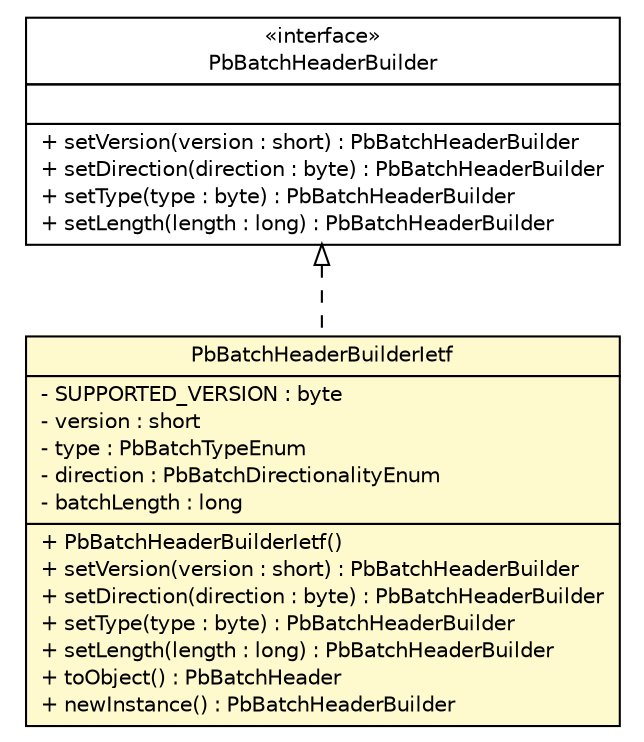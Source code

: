 #!/usr/local/bin/dot
#
# Class diagram 
# Generated by UMLGraph version R5_6 (http://www.umlgraph.org/)
#

digraph G {
	edge [fontname="Helvetica",fontsize=10,labelfontname="Helvetica",labelfontsize=10];
	node [fontname="Helvetica",fontsize=10,shape=plaintext];
	nodesep=0.25;
	ranksep=0.5;
	// org.ietf.nea.pb.batch.PbBatchHeaderBuilderIetf
	c95410 [label=<<table title="org.ietf.nea.pb.batch.PbBatchHeaderBuilderIetf" border="0" cellborder="1" cellspacing="0" cellpadding="2" port="p" bgcolor="lemonChiffon" href="./PbBatchHeaderBuilderIetf.html">
		<tr><td><table border="0" cellspacing="0" cellpadding="1">
<tr><td align="center" balign="center"> PbBatchHeaderBuilderIetf </td></tr>
		</table></td></tr>
		<tr><td><table border="0" cellspacing="0" cellpadding="1">
<tr><td align="left" balign="left"> - SUPPORTED_VERSION : byte </td></tr>
<tr><td align="left" balign="left"> - version : short </td></tr>
<tr><td align="left" balign="left"> - type : PbBatchTypeEnum </td></tr>
<tr><td align="left" balign="left"> - direction : PbBatchDirectionalityEnum </td></tr>
<tr><td align="left" balign="left"> - batchLength : long </td></tr>
		</table></td></tr>
		<tr><td><table border="0" cellspacing="0" cellpadding="1">
<tr><td align="left" balign="left"> + PbBatchHeaderBuilderIetf() </td></tr>
<tr><td align="left" balign="left"> + setVersion(version : short) : PbBatchHeaderBuilder </td></tr>
<tr><td align="left" balign="left"> + setDirection(direction : byte) : PbBatchHeaderBuilder </td></tr>
<tr><td align="left" balign="left"> + setType(type : byte) : PbBatchHeaderBuilder </td></tr>
<tr><td align="left" balign="left"> + setLength(length : long) : PbBatchHeaderBuilder </td></tr>
<tr><td align="left" balign="left"> + toObject() : PbBatchHeader </td></tr>
<tr><td align="left" balign="left"> + newInstance() : PbBatchHeaderBuilder </td></tr>
		</table></td></tr>
		</table>>, URL="./PbBatchHeaderBuilderIetf.html", fontname="Helvetica", fontcolor="black", fontsize=10.0];
	// org.ietf.nea.pb.batch.PbBatchHeaderBuilder
	c95413 [label=<<table title="org.ietf.nea.pb.batch.PbBatchHeaderBuilder" border="0" cellborder="1" cellspacing="0" cellpadding="2" port="p" href="./PbBatchHeaderBuilder.html">
		<tr><td><table border="0" cellspacing="0" cellpadding="1">
<tr><td align="center" balign="center"> &#171;interface&#187; </td></tr>
<tr><td align="center" balign="center"> PbBatchHeaderBuilder </td></tr>
		</table></td></tr>
		<tr><td><table border="0" cellspacing="0" cellpadding="1">
<tr><td align="left" balign="left">  </td></tr>
		</table></td></tr>
		<tr><td><table border="0" cellspacing="0" cellpadding="1">
<tr><td align="left" balign="left"> + setVersion(version : short) : PbBatchHeaderBuilder </td></tr>
<tr><td align="left" balign="left"> + setDirection(direction : byte) : PbBatchHeaderBuilder </td></tr>
<tr><td align="left" balign="left"> + setType(type : byte) : PbBatchHeaderBuilder </td></tr>
<tr><td align="left" balign="left"> + setLength(length : long) : PbBatchHeaderBuilder </td></tr>
		</table></td></tr>
		</table>>, URL="./PbBatchHeaderBuilder.html", fontname="Helvetica", fontcolor="black", fontsize=10.0];
	//org.ietf.nea.pb.batch.PbBatchHeaderBuilderIetf implements org.ietf.nea.pb.batch.PbBatchHeaderBuilder
	c95413:p -> c95410:p [dir=back,arrowtail=empty,style=dashed];
}

